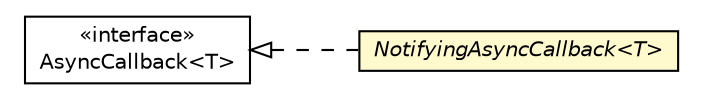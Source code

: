 #!/usr/local/bin/dot
#
# Class diagram 
# Generated by UMLGraph version R5_6-24-gf6e263 (http://www.umlgraph.org/)
#

digraph G {
	edge [fontname="Helvetica",fontsize=10,labelfontname="Helvetica",labelfontsize=10];
	node [fontname="Helvetica",fontsize=10,shape=plaintext];
	nodesep=0.25;
	ranksep=0.5;
	rankdir=LR;
	// com.gwtplatform.mvp.client.proxy.NotifyingAsyncCallback<T>
	c272217 [label=<<table title="com.gwtplatform.mvp.client.proxy.NotifyingAsyncCallback" border="0" cellborder="1" cellspacing="0" cellpadding="2" port="p" bgcolor="lemonChiffon" href="./NotifyingAsyncCallback.html">
		<tr><td><table border="0" cellspacing="0" cellpadding="1">
<tr><td align="center" balign="center"><font face="Helvetica-Oblique"> NotifyingAsyncCallback&lt;T&gt; </font></td></tr>
		</table></td></tr>
		</table>>, URL="./NotifyingAsyncCallback.html", fontname="Helvetica", fontcolor="black", fontsize=10.0];
	//com.gwtplatform.mvp.client.proxy.NotifyingAsyncCallback<T> implements com.google.gwt.user.client.rpc.AsyncCallback<T>
	c272602:p -> c272217:p [dir=back,arrowtail=empty,style=dashed];
	// com.google.gwt.user.client.rpc.AsyncCallback<T>
	c272602 [label=<<table title="com.google.gwt.user.client.rpc.AsyncCallback" border="0" cellborder="1" cellspacing="0" cellpadding="2" port="p" href="http://google-web-toolkit.googlecode.com/svn/javadoc/latest/com/google/gwt/user/client/rpc/AsyncCallback.html">
		<tr><td><table border="0" cellspacing="0" cellpadding="1">
<tr><td align="center" balign="center"> &#171;interface&#187; </td></tr>
<tr><td align="center" balign="center"> AsyncCallback&lt;T&gt; </td></tr>
		</table></td></tr>
		</table>>, URL="http://google-web-toolkit.googlecode.com/svn/javadoc/latest/com/google/gwt/user/client/rpc/AsyncCallback.html", fontname="Helvetica", fontcolor="black", fontsize=10.0];
}

